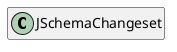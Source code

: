 @startuml
set namespaceSeparator \\
hide members
hide << alias >> circle

class JSchemaChangeset
@enduml
